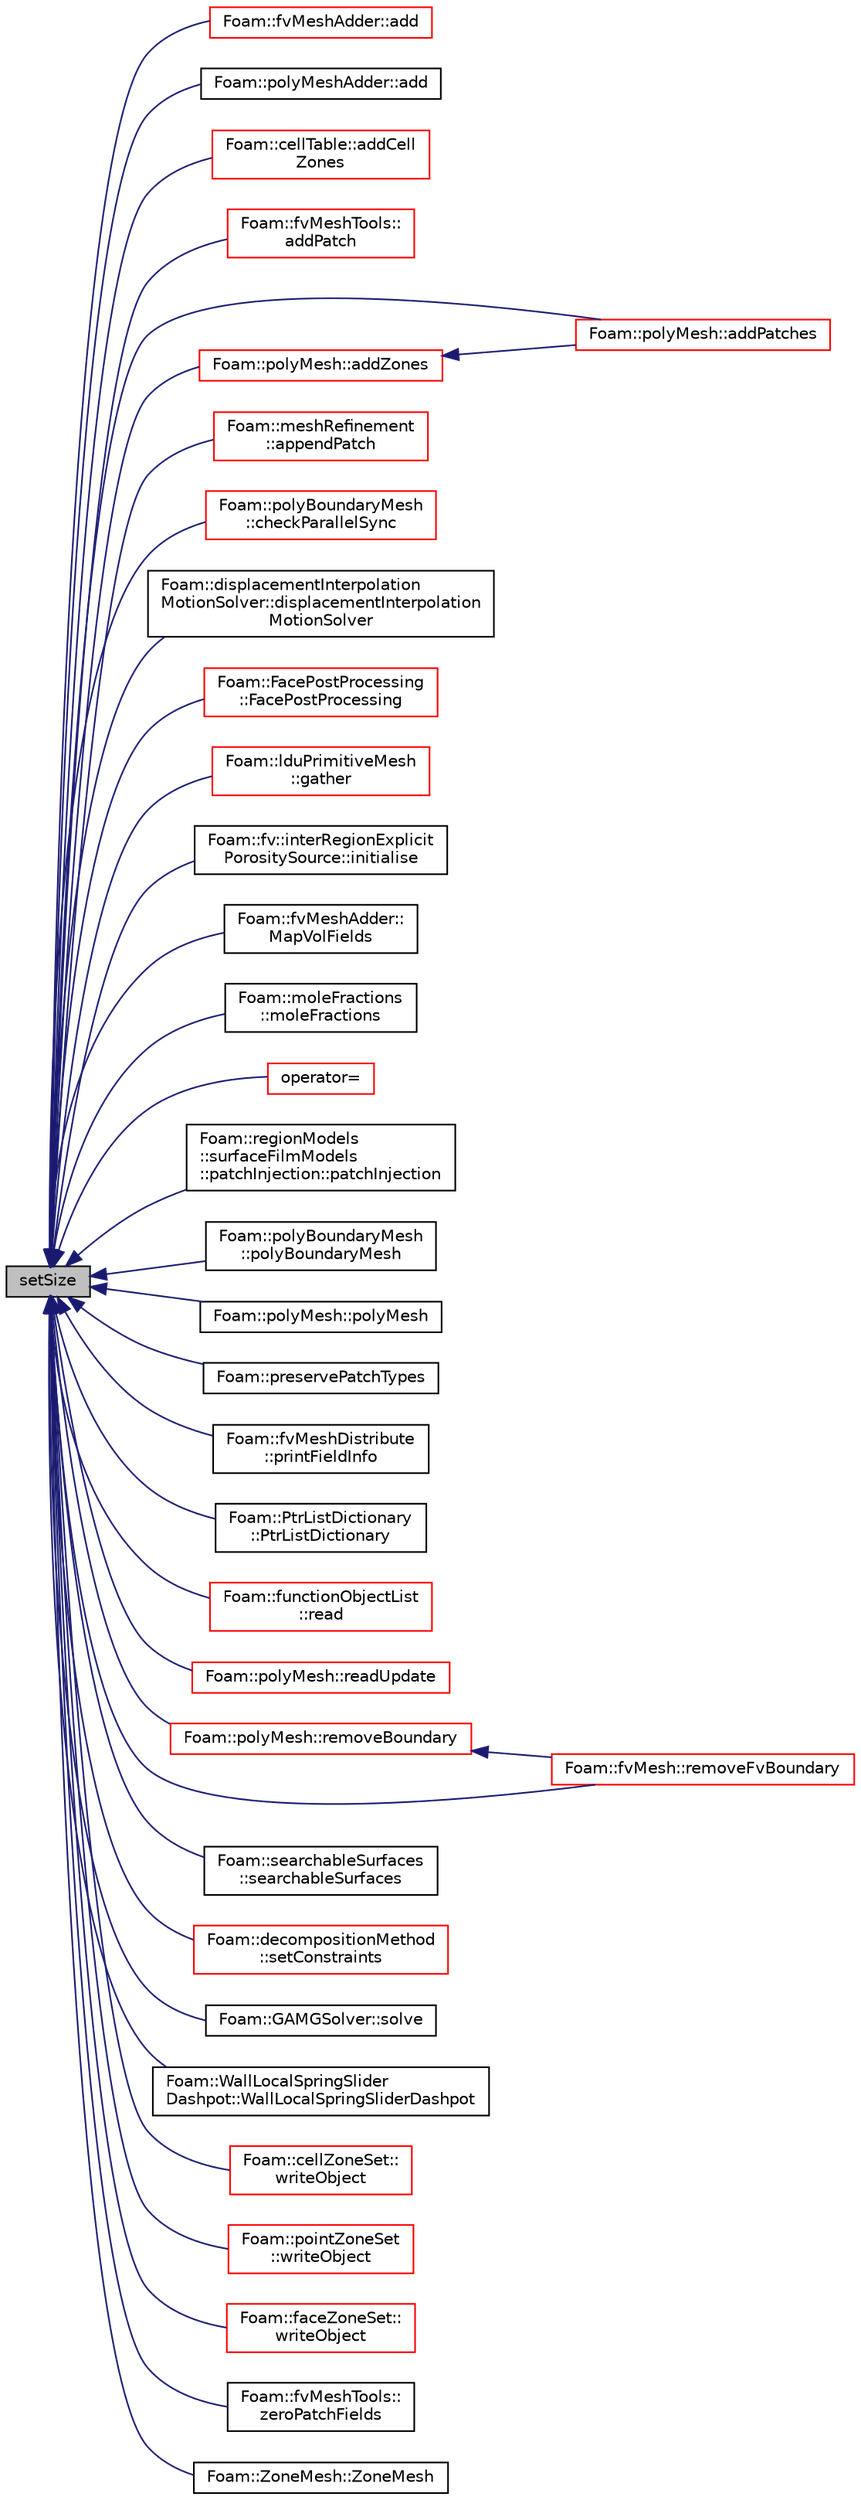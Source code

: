 digraph "setSize"
{
  bgcolor="transparent";
  edge [fontname="Helvetica",fontsize="10",labelfontname="Helvetica",labelfontsize="10"];
  node [fontname="Helvetica",fontsize="10",shape=record];
  rankdir="LR";
  Node1 [label="setSize",height=0.2,width=0.4,color="black", fillcolor="grey75", style="filled", fontcolor="black"];
  Node1 -> Node2 [dir="back",color="midnightblue",fontsize="10",style="solid",fontname="Helvetica"];
  Node2 [label="Foam::fvMeshAdder::add",height=0.2,width=0.4,color="red",URL="$a00890.html#a279c8df949a7489a89a5f2c600e2e3ed",tooltip="Inplace add mesh to fvMesh. Maps all stored fields. Returns map. "];
  Node1 -> Node3 [dir="back",color="midnightblue",fontsize="10",style="solid",fontname="Helvetica"];
  Node3 [label="Foam::polyMeshAdder::add",height=0.2,width=0.4,color="black",URL="$a01956.html#a42c72a8d279c201ea1f49824e6fc340a",tooltip="Inplace add mesh to polyMesh. Returns map construct. "];
  Node1 -> Node4 [dir="back",color="midnightblue",fontsize="10",style="solid",fontname="Helvetica"];
  Node4 [label="Foam::cellTable::addCell\lZones",height=0.2,width=0.4,color="red",URL="$a00235.html#a3e09b5787b5e4efb26cd459e05e4dafd",tooltip="Classify tableIds into cellZones according to the cellTable. "];
  Node1 -> Node5 [dir="back",color="midnightblue",fontsize="10",style="solid",fontname="Helvetica"];
  Node5 [label="Foam::fvMeshTools::\laddPatch",height=0.2,width=0.4,color="red",URL="$a00895.html#a590f160ae7ad17fa6394045ac077b9bf",tooltip="Add patch. Inserts patch before all processor patches. "];
  Node1 -> Node6 [dir="back",color="midnightblue",fontsize="10",style="solid",fontname="Helvetica"];
  Node6 [label="Foam::polyMesh::addPatches",height=0.2,width=0.4,color="red",URL="$a01955.html#aa313cf2af77c173041552ecd8f4a8c69",tooltip="Add boundary patches. "];
  Node1 -> Node7 [dir="back",color="midnightblue",fontsize="10",style="solid",fontname="Helvetica"];
  Node7 [label="Foam::polyMesh::addZones",height=0.2,width=0.4,color="red",URL="$a01955.html#ab8d4bd8da5c77e31b9299e50b60a16f2",tooltip="Add mesh zones. "];
  Node7 -> Node6 [dir="back",color="midnightblue",fontsize="10",style="solid",fontname="Helvetica"];
  Node1 -> Node8 [dir="back",color="midnightblue",fontsize="10",style="solid",fontname="Helvetica"];
  Node8 [label="Foam::meshRefinement\l::appendPatch",height=0.2,width=0.4,color="red",URL="$a01503.html#aed2a5a12ca106976301dd2d80efcb85a",tooltip="Helper:append patch to end of mesh. "];
  Node1 -> Node9 [dir="back",color="midnightblue",fontsize="10",style="solid",fontname="Helvetica"];
  Node9 [label="Foam::polyBoundaryMesh\l::checkParallelSync",height=0.2,width=0.4,color="red",URL="$a01949.html#a490c98638239707d88ebb005c84997cf",tooltip="Check whether all procs have all patches and in same order. Return. "];
  Node1 -> Node10 [dir="back",color="midnightblue",fontsize="10",style="solid",fontname="Helvetica"];
  Node10 [label="Foam::displacementInterpolation\lMotionSolver::displacementInterpolation\lMotionSolver",height=0.2,width=0.4,color="black",URL="$a00555.html#af70627c48920441a925701b8da5266ba",tooltip="Construct from polyMesh and IOdictionary. "];
  Node1 -> Node11 [dir="back",color="midnightblue",fontsize="10",style="solid",fontname="Helvetica"];
  Node11 [label="Foam::FacePostProcessing\l::FacePostProcessing",height=0.2,width=0.4,color="red",URL="$a00741.html#ada8bf2fb634a22e3abfd39a829f2f8c1",tooltip="Construct from dictionary. "];
  Node1 -> Node12 [dir="back",color="midnightblue",fontsize="10",style="solid",fontname="Helvetica"];
  Node12 [label="Foam::lduPrimitiveMesh\l::gather",height=0.2,width=0.4,color="red",URL="$a01309.html#ad7514c3eec68fa18c472b5dfe1c2b5a4",tooltip="Gather meshes from other processors onto procIDs[0]. "];
  Node1 -> Node13 [dir="back",color="midnightblue",fontsize="10",style="solid",fontname="Helvetica"];
  Node13 [label="Foam::fv::interRegionExplicit\lPorositySource::initialise",height=0.2,width=0.4,color="black",URL="$a01180.html#a18abf8b19283101238a77c9e6865b673",tooltip="Initialise. "];
  Node1 -> Node14 [dir="back",color="midnightblue",fontsize="10",style="solid",fontname="Helvetica"];
  Node14 [label="Foam::fvMeshAdder::\lMapVolFields",height=0.2,width=0.4,color="black",URL="$a00890.html#a46a9dc762edc65a8de2d5f8e47dca058",tooltip="Map all volFields of Type. "];
  Node1 -> Node15 [dir="back",color="midnightblue",fontsize="10",style="solid",fontname="Helvetica"];
  Node15 [label="Foam::moleFractions\l::moleFractions",height=0.2,width=0.4,color="black",URL="$a01556.html#a047503c4f9182de01686919ed79c694b",tooltip="Construct for given objectRegistry and dictionary. "];
  Node1 -> Node16 [dir="back",color="midnightblue",fontsize="10",style="solid",fontname="Helvetica"];
  Node16 [label="operator=",height=0.2,width=0.4,color="red",URL="$a02072.html#adc656c7cb49896e8d5b0591bc4662fbf",tooltip="Assignment. "];
  Node1 -> Node17 [dir="back",color="midnightblue",fontsize="10",style="solid",fontname="Helvetica"];
  Node17 [label="Foam::regionModels\l::surfaceFilmModels\l::patchInjection::patchInjection",height=0.2,width=0.4,color="black",URL="$a01840.html#a152b740d187e325136f51f50c9b798ab",tooltip="Construct from surface film model. "];
  Node1 -> Node18 [dir="back",color="midnightblue",fontsize="10",style="solid",fontname="Helvetica"];
  Node18 [label="Foam::polyBoundaryMesh\l::polyBoundaryMesh",height=0.2,width=0.4,color="black",URL="$a01949.html#ad5d52e41ec3887120247d19b535cd4e1",tooltip="Read constructor given IOobject and a polyMesh reference. "];
  Node1 -> Node19 [dir="back",color="midnightblue",fontsize="10",style="solid",fontname="Helvetica"];
  Node19 [label="Foam::polyMesh::polyMesh",height=0.2,width=0.4,color="black",URL="$a01955.html#a26bb3c2a2a5476b329d60ac7646e18a7",tooltip="Construct from cell shapes. "];
  Node1 -> Node20 [dir="back",color="midnightblue",fontsize="10",style="solid",fontname="Helvetica"];
  Node20 [label="Foam::preservePatchTypes",height=0.2,width=0.4,color="black",URL="$a10974.html#aa5ba4f565a185dfa03afee2986b82183",tooltip="Preserve patch types. "];
  Node1 -> Node21 [dir="back",color="midnightblue",fontsize="10",style="solid",fontname="Helvetica"];
  Node21 [label="Foam::fvMeshDistribute\l::printFieldInfo",height=0.2,width=0.4,color="black",URL="$a00891.html#ac01a969a7e9466cbdca2475c4c0bd9c2",tooltip="Print some field info. "];
  Node1 -> Node22 [dir="back",color="midnightblue",fontsize="10",style="solid",fontname="Helvetica"];
  Node22 [label="Foam::PtrListDictionary\l::PtrListDictionary",height=0.2,width=0.4,color="black",URL="$a02073.html#ae86cf28f16797dc39fa5603e471d8a08",tooltip="Construct given initial list size. "];
  Node1 -> Node23 [dir="back",color="midnightblue",fontsize="10",style="solid",fontname="Helvetica"];
  Node23 [label="Foam::functionObjectList\l::read",height=0.2,width=0.4,color="red",URL="$a00882.html#af816873151ddb0126e98bb2f914d8ed5",tooltip="Read and set the function objects if their data have changed. "];
  Node1 -> Node24 [dir="back",color="midnightblue",fontsize="10",style="solid",fontname="Helvetica"];
  Node24 [label="Foam::polyMesh::readUpdate",height=0.2,width=0.4,color="red",URL="$a01955.html#a9d298b9dbcdbe96c85e7ea556233a8c2",tooltip="Update the mesh based on the mesh files saved in. "];
  Node1 -> Node25 [dir="back",color="midnightblue",fontsize="10",style="solid",fontname="Helvetica"];
  Node25 [label="Foam::polyMesh::removeBoundary",height=0.2,width=0.4,color="red",URL="$a01955.html#acc2134c36adb97b988d5efc383a7f9f0",tooltip="Remove boundary patches. "];
  Node25 -> Node26 [dir="back",color="midnightblue",fontsize="10",style="solid",fontname="Helvetica"];
  Node26 [label="Foam::fvMesh::removeFvBoundary",height=0.2,width=0.4,color="red",URL="$a00889.html#ac0182771afe06e7f2d7d52a627a0e16f",tooltip="Remove boundary patches. Warning: fvPatchFields hold ref to. "];
  Node1 -> Node26 [dir="back",color="midnightblue",fontsize="10",style="solid",fontname="Helvetica"];
  Node1 -> Node27 [dir="back",color="midnightblue",fontsize="10",style="solid",fontname="Helvetica"];
  Node27 [label="Foam::searchableSurfaces\l::searchableSurfaces",height=0.2,width=0.4,color="black",URL="$a02328.html#a728d2d5193c640e1884f841fccc9c21f",tooltip="Construct from dictionary and whether to construct names always. "];
  Node1 -> Node28 [dir="back",color="midnightblue",fontsize="10",style="solid",fontname="Helvetica"];
  Node28 [label="Foam::decompositionMethod\l::setConstraints",height=0.2,width=0.4,color="red",URL="$a00512.html#a36608a91d1c00b41284eaf46b895387c",tooltip="Helper: extract constraints: "];
  Node1 -> Node29 [dir="back",color="midnightblue",fontsize="10",style="solid",fontname="Helvetica"];
  Node29 [label="Foam::GAMGSolver::solve",height=0.2,width=0.4,color="black",URL="$a00914.html#a67060ce780f6992862e39b0d82c37aa0",tooltip="Solve. "];
  Node1 -> Node30 [dir="back",color="midnightblue",fontsize="10",style="solid",fontname="Helvetica"];
  Node30 [label="Foam::WallLocalSpringSlider\lDashpot::WallLocalSpringSliderDashpot",height=0.2,width=0.4,color="black",URL="$a02939.html#a87d5d4fdb334115ce1f35cd0bbab23d6",tooltip="Construct from dictionary. "];
  Node1 -> Node31 [dir="back",color="midnightblue",fontsize="10",style="solid",fontname="Helvetica"];
  Node31 [label="Foam::cellZoneSet::\lwriteObject",height=0.2,width=0.4,color="red",URL="$a00244.html#a25cce2a2cb8ccf489894549d23b116c8",tooltip="Write cellZone. "];
  Node1 -> Node32 [dir="back",color="midnightblue",fontsize="10",style="solid",fontname="Helvetica"];
  Node32 [label="Foam::pointZoneSet\l::writeObject",height=0.2,width=0.4,color="red",URL="$a01944.html#a25cce2a2cb8ccf489894549d23b116c8",tooltip="Write pointZone. "];
  Node1 -> Node33 [dir="back",color="midnightblue",fontsize="10",style="solid",fontname="Helvetica"];
  Node33 [label="Foam::faceZoneSet::\lwriteObject",height=0.2,width=0.4,color="red",URL="$a00753.html#a25cce2a2cb8ccf489894549d23b116c8",tooltip="Write faceZone. "];
  Node1 -> Node34 [dir="back",color="midnightblue",fontsize="10",style="solid",fontname="Helvetica"];
  Node34 [label="Foam::fvMeshTools::\lzeroPatchFields",height=0.2,width=0.4,color="black",URL="$a00895.html#a0a472e7f70e44cca96e2b8390de2354e",tooltip="Change patchField to zero on registered fields. "];
  Node1 -> Node35 [dir="back",color="midnightblue",fontsize="10",style="solid",fontname="Helvetica"];
  Node35 [label="Foam::ZoneMesh::ZoneMesh",height=0.2,width=0.4,color="black",URL="$a02997.html#a52d0e850392e5c299af6c11ba9bb0a9a",tooltip="Construct given a PtrList. "];
}
